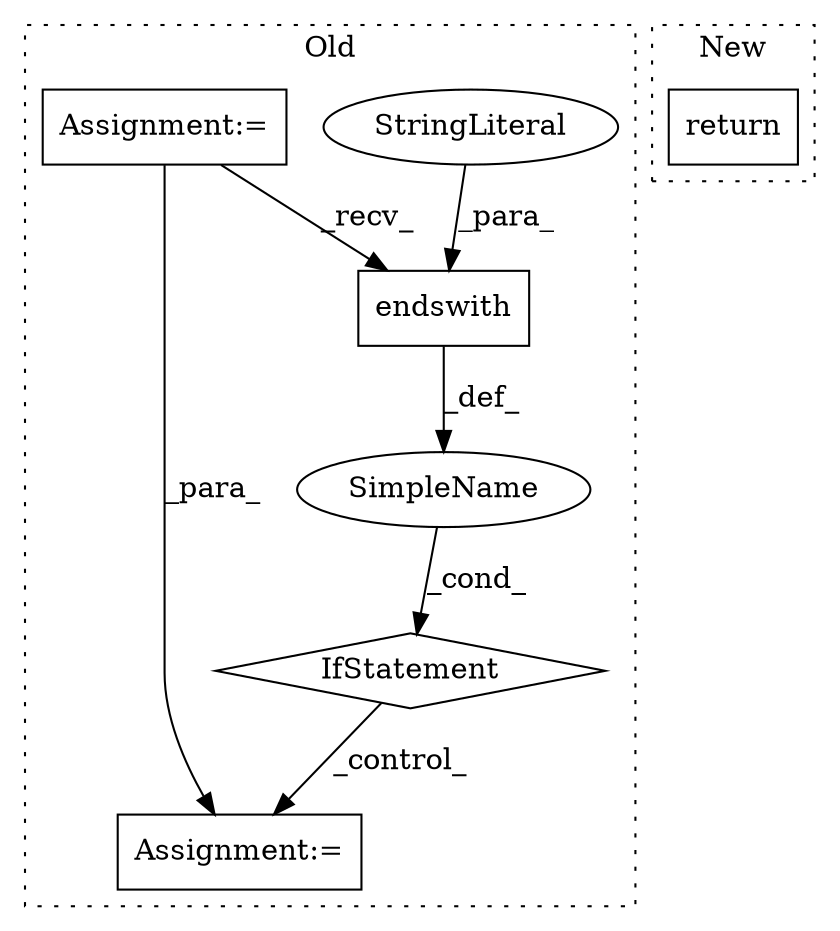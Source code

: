 digraph G {
subgraph cluster0 {
1 [label="endswith" a="32" s="13170,13183" l="9,1" shape="box"];
3 [label="IfStatement" a="25" s="13158,13184" l="4,2" shape="diamond"];
4 [label="StringLiteral" a="45" s="13179" l="4" shape="ellipse"];
5 [label="Assignment:=" a="7" s="13200" l="2" shape="box"];
6 [label="SimpleName" a="42" s="" l="" shape="ellipse"];
7 [label="Assignment:=" a="7" s="13119" l="6" shape="box"];
label = "Old";
style="dotted";
}
subgraph cluster1 {
2 [label="return" a="41" s="13147" l="7" shape="box"];
label = "New";
style="dotted";
}
1 -> 6 [label="_def_"];
3 -> 5 [label="_control_"];
4 -> 1 [label="_para_"];
6 -> 3 [label="_cond_"];
7 -> 1 [label="_recv_"];
7 -> 5 [label="_para_"];
}